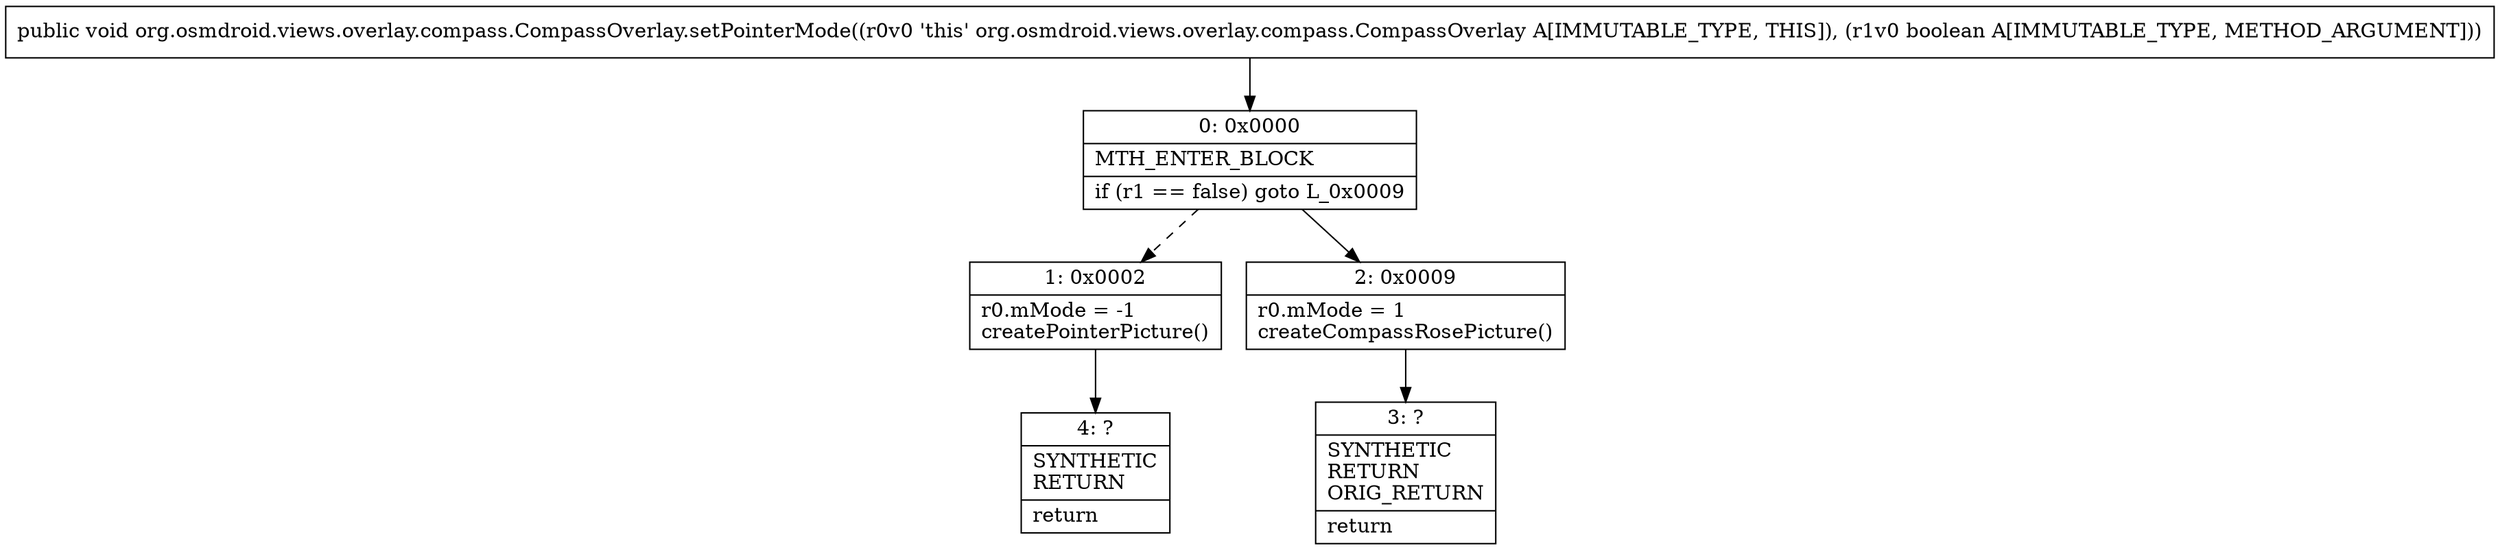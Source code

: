 digraph "CFG fororg.osmdroid.views.overlay.compass.CompassOverlay.setPointerMode(Z)V" {
Node_0 [shape=record,label="{0\:\ 0x0000|MTH_ENTER_BLOCK\l|if (r1 == false) goto L_0x0009\l}"];
Node_1 [shape=record,label="{1\:\ 0x0002|r0.mMode = \-1\lcreatePointerPicture()\l}"];
Node_2 [shape=record,label="{2\:\ 0x0009|r0.mMode = 1\lcreateCompassRosePicture()\l}"];
Node_3 [shape=record,label="{3\:\ ?|SYNTHETIC\lRETURN\lORIG_RETURN\l|return\l}"];
Node_4 [shape=record,label="{4\:\ ?|SYNTHETIC\lRETURN\l|return\l}"];
MethodNode[shape=record,label="{public void org.osmdroid.views.overlay.compass.CompassOverlay.setPointerMode((r0v0 'this' org.osmdroid.views.overlay.compass.CompassOverlay A[IMMUTABLE_TYPE, THIS]), (r1v0 boolean A[IMMUTABLE_TYPE, METHOD_ARGUMENT])) }"];
MethodNode -> Node_0;
Node_0 -> Node_1[style=dashed];
Node_0 -> Node_2;
Node_1 -> Node_4;
Node_2 -> Node_3;
}


